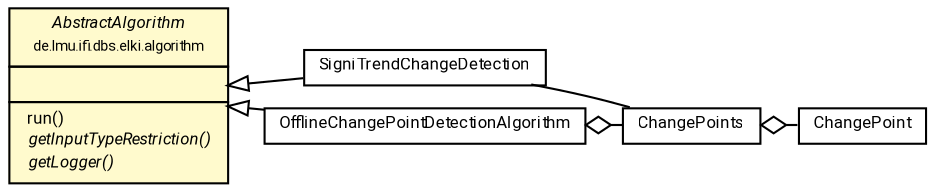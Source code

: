 #!/usr/local/bin/dot
#
# Class diagram 
# Generated by UMLGraph version R5_7_2-60-g0e99a6 (http://www.spinellis.gr/umlgraph/)
#

digraph G {
	graph [fontnames="svg"]
	edge [fontname="Roboto",fontsize=7,labelfontname="Roboto",labelfontsize=7,color="black"];
	node [fontname="Roboto",fontcolor="black",fontsize=8,shape=plaintext,margin=0,width=0,height=0];
	nodesep=0.15;
	ranksep=0.25;
	rankdir=LR;
	// de.lmu.ifi.dbs.elki.algorithm.AbstractAlgorithm<R extends de.lmu.ifi.dbs.elki.result.Result>
	c803628 [label=<<table title="de.lmu.ifi.dbs.elki.algorithm.AbstractAlgorithm" border="0" cellborder="1" cellspacing="0" cellpadding="2" bgcolor="LemonChiffon" href="../AbstractAlgorithm.html" target="_parent">
		<tr><td><table border="0" cellspacing="0" cellpadding="1">
		<tr><td align="center" balign="center"> <font face="Roboto"><i>AbstractAlgorithm</i></font> </td></tr>
		<tr><td align="center" balign="center"> <font face="Roboto" point-size="7.0">de.lmu.ifi.dbs.elki.algorithm</font> </td></tr>
		</table></td></tr>
		<tr><td><table border="0" cellspacing="0" cellpadding="1">
		<tr><td align="left" balign="left">  </td></tr>
		</table></td></tr>
		<tr><td><table border="0" cellspacing="0" cellpadding="1">
		<tr><td align="left" balign="left">  run() </td></tr>
		<tr><td align="left" balign="left"> <i> getInputTypeRestriction()</i> </td></tr>
		<tr><td align="left" balign="left"> <i> getLogger()</i> </td></tr>
		</table></td></tr>
		</table>>, URL="../AbstractAlgorithm.html"];
	// de.lmu.ifi.dbs.elki.algorithm.timeseries.ChangePoints
	c805570 [label=<<table title="de.lmu.ifi.dbs.elki.algorithm.timeseries.ChangePoints" border="0" cellborder="1" cellspacing="0" cellpadding="2" href="ChangePoints.html" target="_parent">
		<tr><td><table border="0" cellspacing="0" cellpadding="1">
		<tr><td align="center" balign="center"> <font face="Roboto">ChangePoints</font> </td></tr>
		</table></td></tr>
		</table>>, URL="ChangePoints.html"];
	// de.lmu.ifi.dbs.elki.algorithm.timeseries.SigniTrendChangeDetection
	c805571 [label=<<table title="de.lmu.ifi.dbs.elki.algorithm.timeseries.SigniTrendChangeDetection" border="0" cellborder="1" cellspacing="0" cellpadding="2" href="SigniTrendChangeDetection.html" target="_parent">
		<tr><td><table border="0" cellspacing="0" cellpadding="1">
		<tr><td align="center" balign="center"> <font face="Roboto">SigniTrendChangeDetection</font> </td></tr>
		</table></td></tr>
		</table>>, URL="SigniTrendChangeDetection.html"];
	// de.lmu.ifi.dbs.elki.algorithm.timeseries.ChangePoint
	c805574 [label=<<table title="de.lmu.ifi.dbs.elki.algorithm.timeseries.ChangePoint" border="0" cellborder="1" cellspacing="0" cellpadding="2" href="ChangePoint.html" target="_parent">
		<tr><td><table border="0" cellspacing="0" cellpadding="1">
		<tr><td align="center" balign="center"> <font face="Roboto">ChangePoint</font> </td></tr>
		</table></td></tr>
		</table>>, URL="ChangePoint.html"];
	// de.lmu.ifi.dbs.elki.algorithm.timeseries.OfflineChangePointDetectionAlgorithm
	c805575 [label=<<table title="de.lmu.ifi.dbs.elki.algorithm.timeseries.OfflineChangePointDetectionAlgorithm" border="0" cellborder="1" cellspacing="0" cellpadding="2" href="OfflineChangePointDetectionAlgorithm.html" target="_parent">
		<tr><td><table border="0" cellspacing="0" cellpadding="1">
		<tr><td align="center" balign="center"> <font face="Roboto">OfflineChangePointDetectionAlgorithm</font> </td></tr>
		</table></td></tr>
		</table>>, URL="OfflineChangePointDetectionAlgorithm.html"];
	// de.lmu.ifi.dbs.elki.algorithm.timeseries.ChangePoints has de.lmu.ifi.dbs.elki.algorithm.timeseries.ChangePoint
	c805570 -> c805574 [arrowhead=none,arrowtail=ediamond,dir=back,weight=4];
	// de.lmu.ifi.dbs.elki.algorithm.timeseries.SigniTrendChangeDetection extends de.lmu.ifi.dbs.elki.algorithm.AbstractAlgorithm<R extends de.lmu.ifi.dbs.elki.result.Result>
	c803628 -> c805571 [arrowtail=empty,dir=back,weight=10];
	// de.lmu.ifi.dbs.elki.algorithm.timeseries.SigniTrendChangeDetection assoc de.lmu.ifi.dbs.elki.algorithm.timeseries.ChangePoints
	c805571 -> c805570 [arrowhead=none,weight=2];
	// de.lmu.ifi.dbs.elki.algorithm.timeseries.OfflineChangePointDetectionAlgorithm extends de.lmu.ifi.dbs.elki.algorithm.AbstractAlgorithm<R extends de.lmu.ifi.dbs.elki.result.Result>
	c803628 -> c805575 [arrowtail=empty,dir=back,weight=10];
	// de.lmu.ifi.dbs.elki.algorithm.timeseries.OfflineChangePointDetectionAlgorithm has de.lmu.ifi.dbs.elki.algorithm.timeseries.ChangePoints
	c805575 -> c805570 [arrowhead=none,arrowtail=ediamond,dir=back,weight=4];
}

